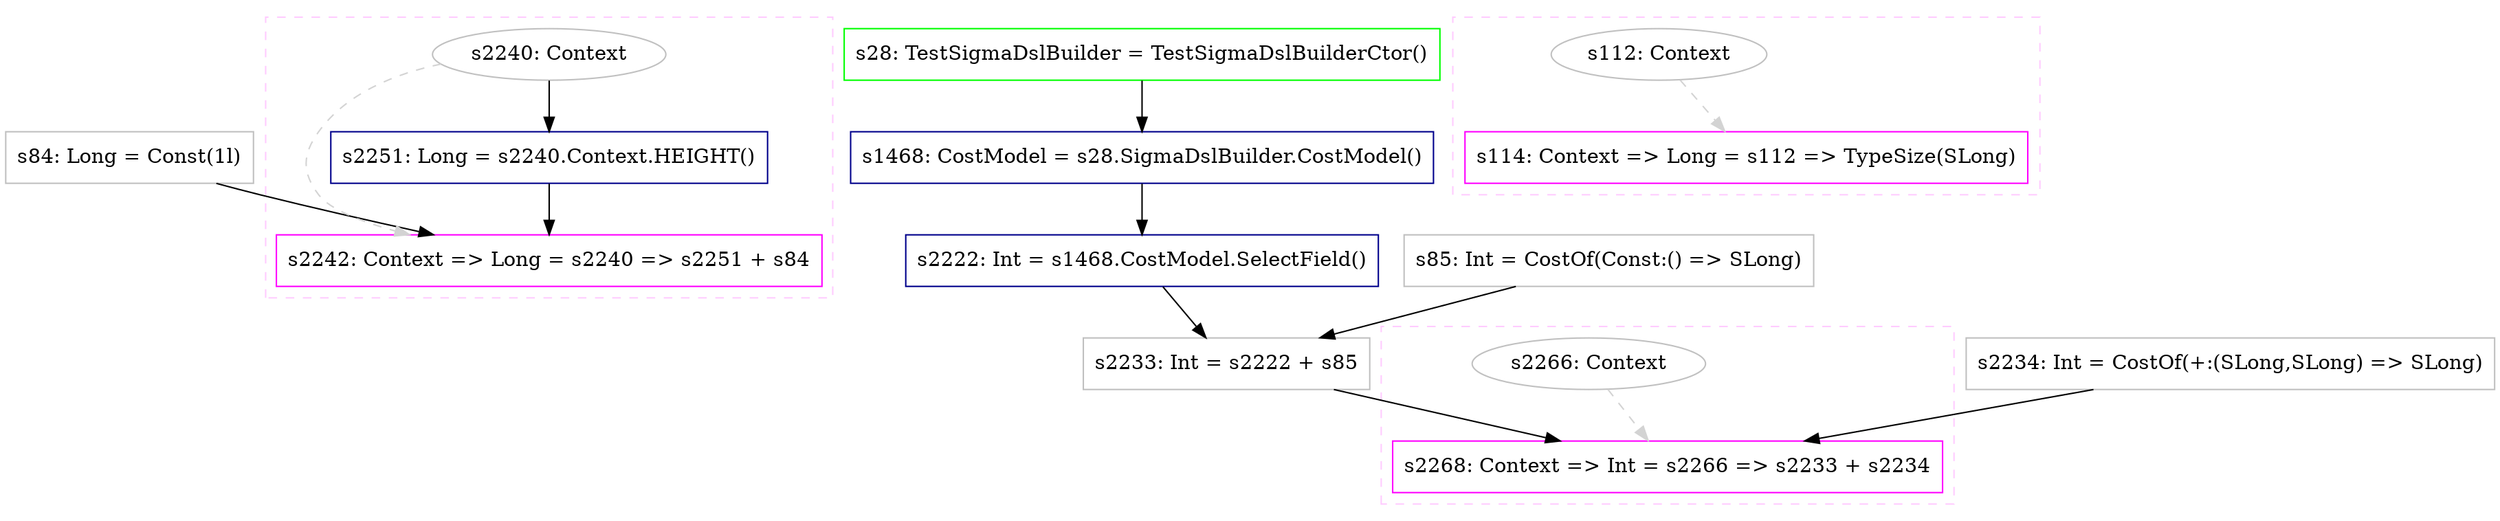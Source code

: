 digraph "height1" {
concentrate=true
node [style=filled, fillcolor=orangered]

"s84" [
label="s84: Long = Const(1l)"
shape=box, color=gray, tooltip="s84:Long", style=filled, fillcolor=white
]
subgraph cluster_s2242 {
style=dashed; color="#FFCCFF"
"s2240" [
label="s2240: Context"
shape=oval, color=gray, tooltip="s2240:Context", style=filled, fillcolor=white
]
"s2242" [
label="s2242: Context => Long = s2240 => s2251 + s84"
shape=box, color=magenta, tooltip="s2242:Context => Long", style=filled, fillcolor=white
]
{rank=source; s2240}
"s2251" [
label="s2251: Long = s2240.Context.HEIGHT()"
shape=box, color=darkblue, tooltip="s2251:Long", style=filled, fillcolor=white
]
{rank=sink; s2242}
}
"s28" [
label="s28: TestSigmaDslBuilder = TestSigmaDslBuilderCtor()"
shape=box, color=green, tooltip="s28:TestSigmaDslBuilder", style=filled, fillcolor=white
]
"s1468" [
label="s1468: CostModel = s28.SigmaDslBuilder.CostModel()"
shape=box, color=darkblue, tooltip="s1468:CostModel", style=filled, fillcolor=white
]
"s2222" [
label="s2222: Int = s1468.CostModel.SelectField()"
shape=box, color=darkblue, tooltip="s2222:Int", style=filled, fillcolor=white
]
"s85" [
label="s85: Int = CostOf(Const:() => SLong)"
shape=box, color=gray, tooltip="s85:Int", style=filled, fillcolor=white
]
"s2233" [
label="s2233: Int = s2222 + s85"
shape=box, color=gray, tooltip="s2233:Int", style=filled, fillcolor=white
]
"s2234" [
label="s2234: Int = CostOf(+:(SLong,SLong) => SLong)"
shape=box, color=gray, tooltip="s2234:Int", style=filled, fillcolor=white
]
subgraph cluster_s2268 {
style=dashed; color="#FFCCFF"
"s2266" [
label="s2266: Context"
shape=oval, color=gray, tooltip="s2266:Context", style=filled, fillcolor=white
]
"s2268" [
label="s2268: Context => Int = s2266 => s2233 + s2234"
shape=box, color=magenta, tooltip="s2268:Context => Int", style=filled, fillcolor=white
]
{rank=source; s2266}
{rank=sink; s2268}
}
subgraph cluster_s114 {
style=dashed; color="#FFCCFF"
"s112" [
label="s112: Context"
shape=oval, color=gray, tooltip="s112:Context", style=filled, fillcolor=white
]
"s114" [
label="s114: Context => Long = s112 => TypeSize(SLong)"
shape=box, color=magenta, tooltip="s114:Context => Long", style=filled, fillcolor=white
]
{rank=source; s112}
{rank=sink; s114}
}
"s1468" -> "s2222" [style=solid]
"s2240" -> "s2242" [style=dashed, color=lightgray, weight=0]
"s2251" -> "s2242" [style=solid]
"s84" -> "s2242" [style=solid]
"s2266" -> "s2268" [style=dashed, color=lightgray, weight=0]
"s2233" -> "s2268" [style=solid]
"s2234" -> "s2268" [style=solid]
"s2240" -> "s2251" [style=solid]
"s112" -> "s114" [style=dashed, color=lightgray, weight=0]
"s2222" -> "s2233" [style=solid]
"s85" -> "s2233" [style=solid]
"s28" -> "s1468" [style=solid]
}
